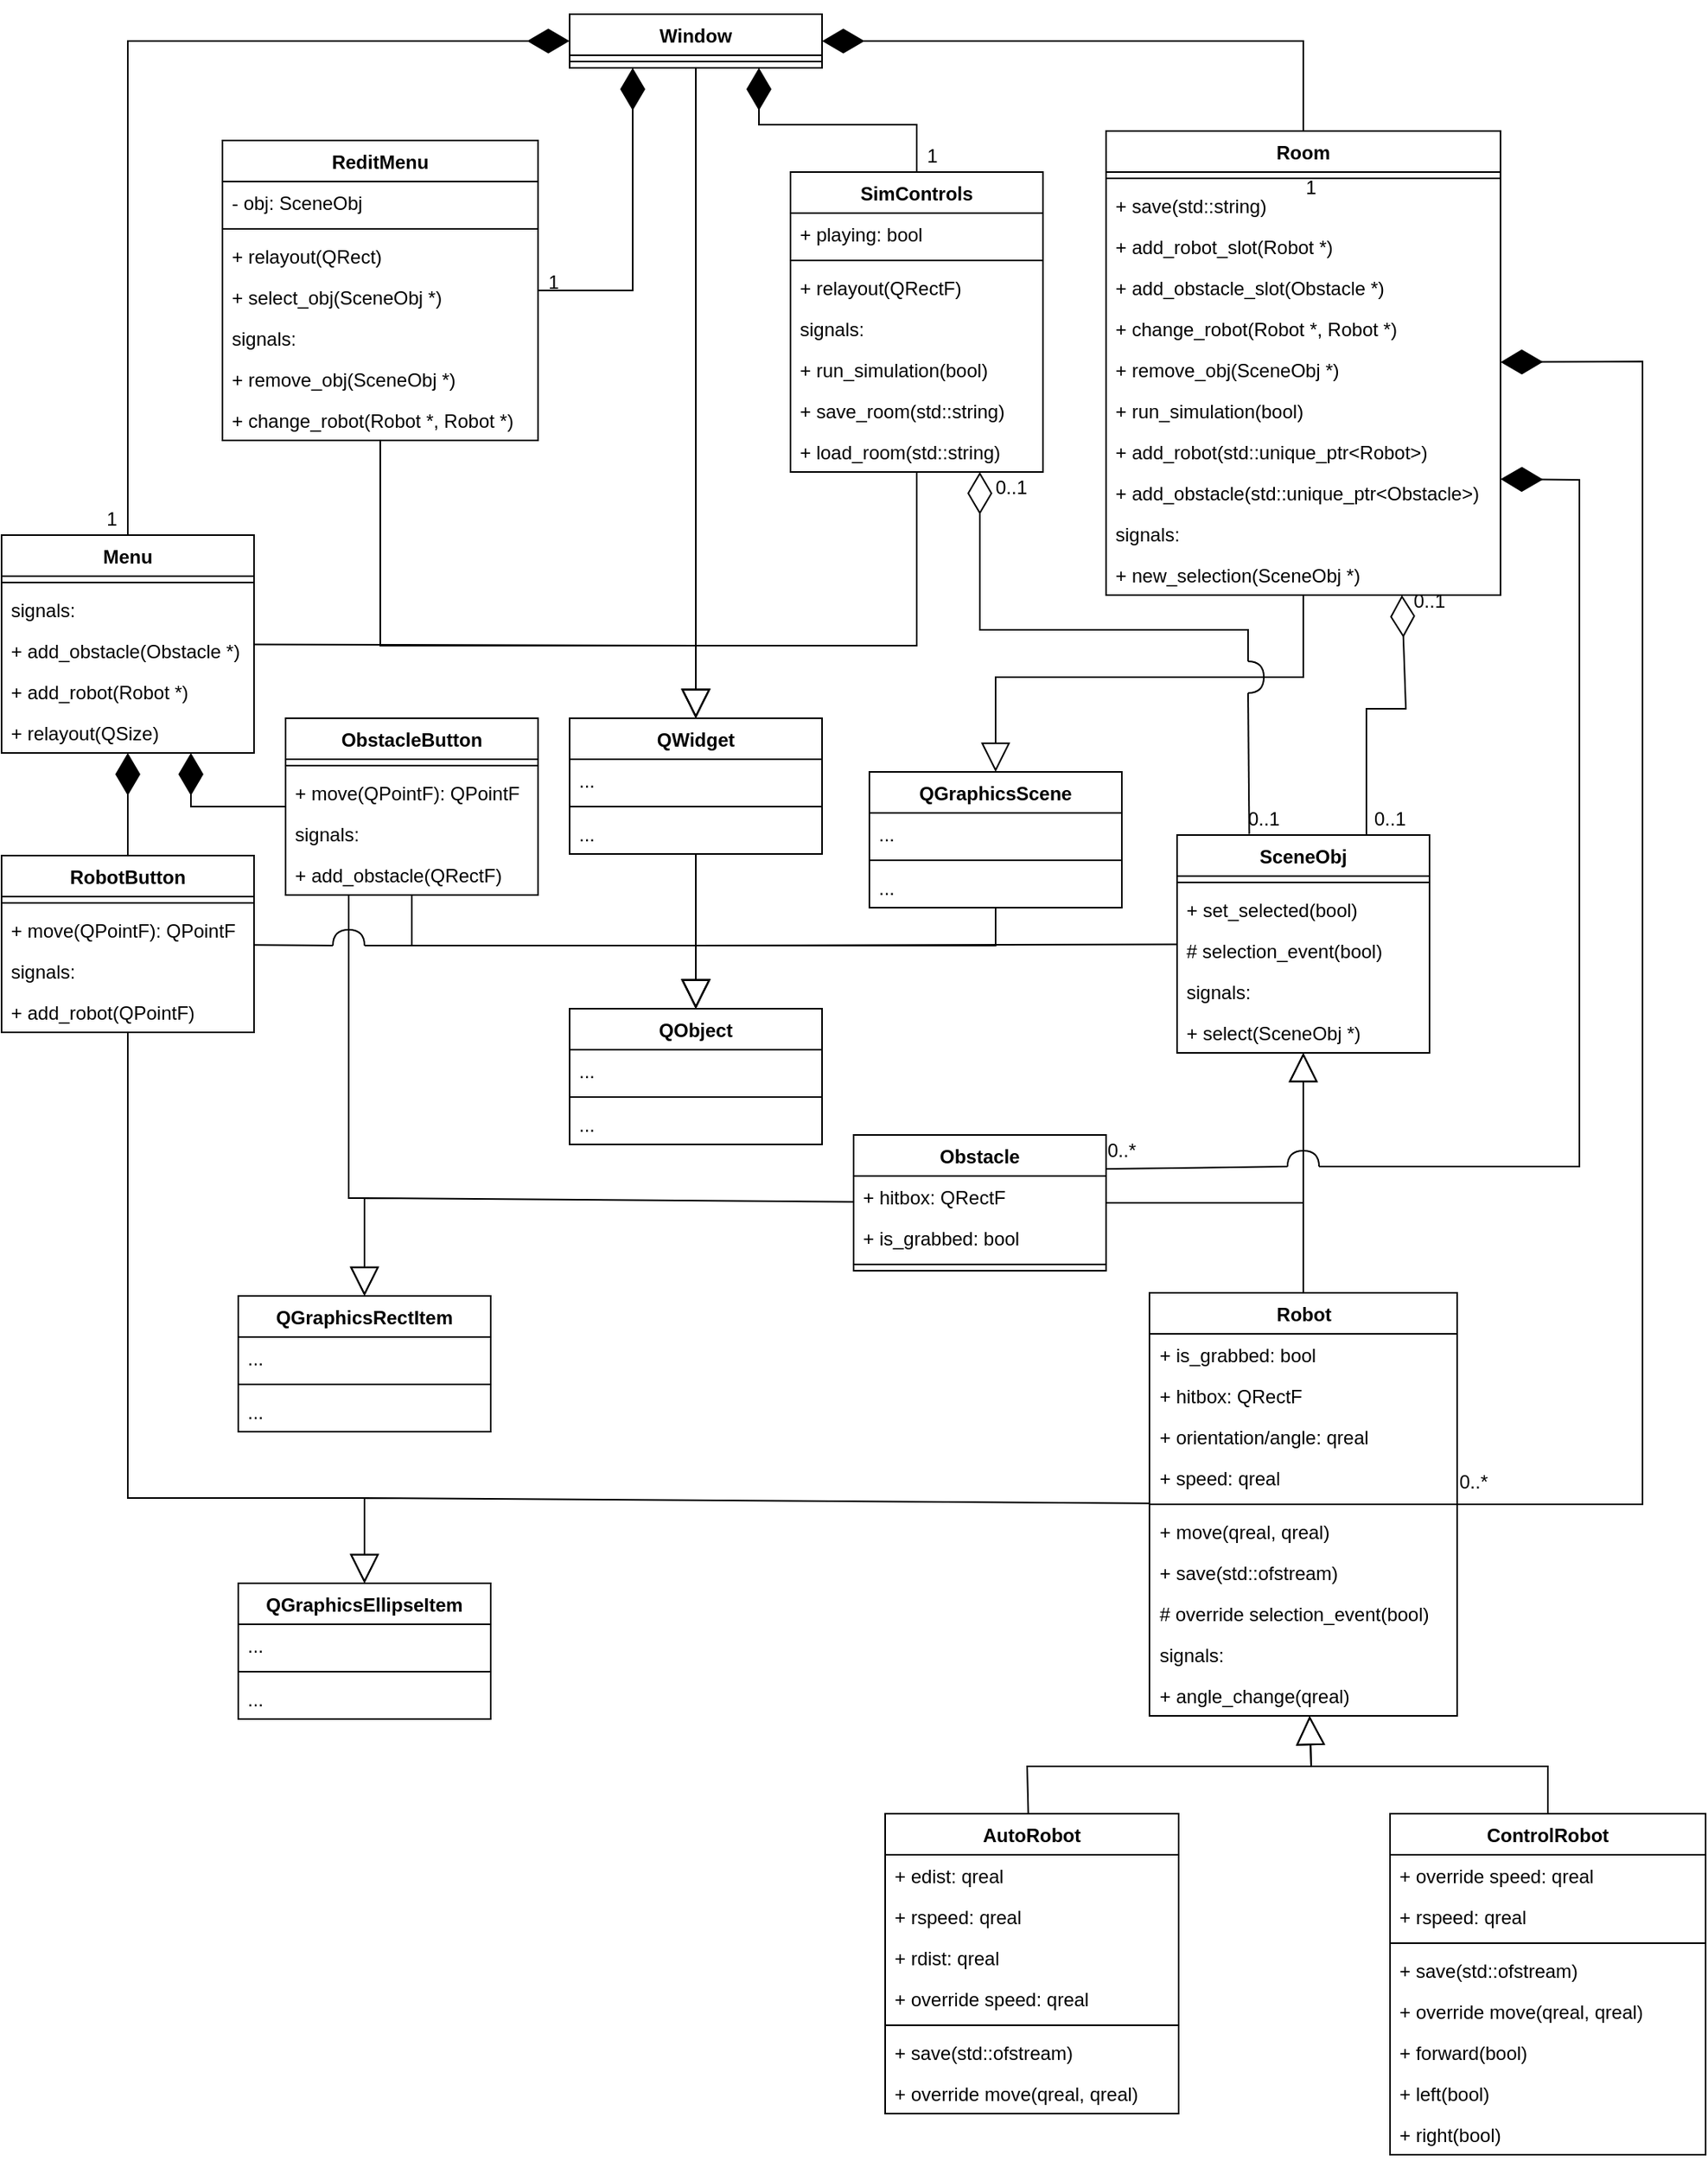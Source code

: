 <mxfile version="24.3.1" type="device">
  <diagram id="C5RBs43oDa-KdzZeNtuy" name="Page-1">
    <mxGraphModel dx="1195" dy="685" grid="1" gridSize="5" guides="1" tooltips="1" connect="1" arrows="1" fold="1" page="1" pageScale="1" pageWidth="1160" pageHeight="1440" math="0" shadow="0">
      <root>
        <mxCell id="WIyWlLk6GJQsqaUBKTNV-0" />
        <mxCell id="WIyWlLk6GJQsqaUBKTNV-1" parent="WIyWlLk6GJQsqaUBKTNV-0" />
        <mxCell id="IyY2wjSefD_Dq90mVTug-0" value="Window" style="swimlane;fontStyle=1;align=center;verticalAlign=top;childLayout=stackLayout;horizontal=1;startSize=26;horizontalStack=0;resizeParent=1;resizeParentMax=0;resizeLast=0;collapsible=1;marginBottom=0;whiteSpace=wrap;html=1;" parent="WIyWlLk6GJQsqaUBKTNV-1" vertex="1">
          <mxGeometry x="400" y="40" width="160" height="34" as="geometry" />
        </mxCell>
        <mxCell id="IyY2wjSefD_Dq90mVTug-2" value="" style="line;strokeWidth=1;fillColor=none;align=left;verticalAlign=middle;spacingTop=-1;spacingLeft=3;spacingRight=3;rotatable=0;labelPosition=right;points=[];portConstraint=eastwest;strokeColor=inherit;" parent="IyY2wjSefD_Dq90mVTug-0" vertex="1">
          <mxGeometry y="26" width="160" height="8" as="geometry" />
        </mxCell>
        <mxCell id="IyY2wjSefD_Dq90mVTug-4" value="Menu" style="swimlane;fontStyle=1;align=center;verticalAlign=top;childLayout=stackLayout;horizontal=1;startSize=26;horizontalStack=0;resizeParent=1;resizeParentMax=0;resizeLast=0;collapsible=1;marginBottom=0;whiteSpace=wrap;html=1;" parent="WIyWlLk6GJQsqaUBKTNV-1" vertex="1">
          <mxGeometry x="40" y="370" width="160" height="138" as="geometry" />
        </mxCell>
        <mxCell id="IyY2wjSefD_Dq90mVTug-6" value="" style="line;strokeWidth=1;fillColor=none;align=left;verticalAlign=middle;spacingTop=-1;spacingLeft=3;spacingRight=3;rotatable=0;labelPosition=right;points=[];portConstraint=eastwest;strokeColor=inherit;" parent="IyY2wjSefD_Dq90mVTug-4" vertex="1">
          <mxGeometry y="26" width="160" height="8" as="geometry" />
        </mxCell>
        <mxCell id="IyY2wjSefD_Dq90mVTug-43" value="signals:" style="text;strokeColor=none;fillColor=none;align=left;verticalAlign=top;spacingLeft=4;spacingRight=4;overflow=hidden;rotatable=0;points=[[0,0.5],[1,0.5]];portConstraint=eastwest;whiteSpace=wrap;html=1;" parent="IyY2wjSefD_Dq90mVTug-4" vertex="1">
          <mxGeometry y="34" width="160" height="26" as="geometry" />
        </mxCell>
        <mxCell id="IyY2wjSefD_Dq90mVTug-44" value="+ add_obstacle(Obstacle *)" style="text;strokeColor=none;fillColor=none;align=left;verticalAlign=top;spacingLeft=4;spacingRight=4;overflow=hidden;rotatable=0;points=[[0,0.5],[1,0.5]];portConstraint=eastwest;whiteSpace=wrap;html=1;" parent="IyY2wjSefD_Dq90mVTug-4" vertex="1">
          <mxGeometry y="60" width="160" height="26" as="geometry" />
        </mxCell>
        <mxCell id="IyY2wjSefD_Dq90mVTug-45" value="+ add_robot(Robot *)" style="text;strokeColor=none;fillColor=none;align=left;verticalAlign=top;spacingLeft=4;spacingRight=4;overflow=hidden;rotatable=0;points=[[0,0.5],[1,0.5]];portConstraint=eastwest;whiteSpace=wrap;html=1;" parent="IyY2wjSefD_Dq90mVTug-4" vertex="1">
          <mxGeometry y="86" width="160" height="26" as="geometry" />
        </mxCell>
        <mxCell id="IyY2wjSefD_Dq90mVTug-7" value="+ relayout(QSize)" style="text;strokeColor=none;fillColor=none;align=left;verticalAlign=top;spacingLeft=4;spacingRight=4;overflow=hidden;rotatable=0;points=[[0,0.5],[1,0.5]];portConstraint=eastwest;whiteSpace=wrap;html=1;" parent="IyY2wjSefD_Dq90mVTug-4" vertex="1">
          <mxGeometry y="112" width="160" height="26" as="geometry" />
        </mxCell>
        <mxCell id="IyY2wjSefD_Dq90mVTug-11" value="" style="endArrow=diamondThin;endFill=1;endSize=24;html=1;rounded=0;" parent="WIyWlLk6GJQsqaUBKTNV-1" source="IyY2wjSefD_Dq90mVTug-4" target="IyY2wjSefD_Dq90mVTug-0" edge="1">
          <mxGeometry width="160" relative="1" as="geometry">
            <mxPoint x="220" y="810" as="sourcePoint" />
            <mxPoint x="210" y="453" as="targetPoint" />
            <Array as="points">
              <mxPoint x="120" y="57" />
            </Array>
          </mxGeometry>
        </mxCell>
        <mxCell id="IyY2wjSefD_Dq90mVTug-12" value="&lt;div&gt;Room&lt;/div&gt;" style="swimlane;fontStyle=1;align=center;verticalAlign=top;childLayout=stackLayout;horizontal=1;startSize=26;horizontalStack=0;resizeParent=1;resizeParentMax=0;resizeLast=0;collapsible=1;marginBottom=0;whiteSpace=wrap;html=1;" parent="WIyWlLk6GJQsqaUBKTNV-1" vertex="1">
          <mxGeometry x="740" y="114" width="250" height="294" as="geometry" />
        </mxCell>
        <mxCell id="IyY2wjSefD_Dq90mVTug-14" value="" style="line;strokeWidth=1;fillColor=none;align=left;verticalAlign=middle;spacingTop=-1;spacingLeft=3;spacingRight=3;rotatable=0;labelPosition=right;points=[];portConstraint=eastwest;strokeColor=inherit;" parent="IyY2wjSefD_Dq90mVTug-12" vertex="1">
          <mxGeometry y="26" width="250" height="8" as="geometry" />
        </mxCell>
        <mxCell id="IyY2wjSefD_Dq90mVTug-108" value="+ save(std::string)" style="text;strokeColor=none;fillColor=none;align=left;verticalAlign=top;spacingLeft=4;spacingRight=4;overflow=hidden;rotatable=0;points=[[0,0.5],[1,0.5]];portConstraint=eastwest;whiteSpace=wrap;html=1;" parent="IyY2wjSefD_Dq90mVTug-12" vertex="1">
          <mxGeometry y="34" width="250" height="26" as="geometry" />
        </mxCell>
        <mxCell id="IyY2wjSefD_Dq90mVTug-107" value="+ add_robot_slot(Robot *)" style="text;strokeColor=none;fillColor=none;align=left;verticalAlign=top;spacingLeft=4;spacingRight=4;overflow=hidden;rotatable=0;points=[[0,0.5],[1,0.5]];portConstraint=eastwest;whiteSpace=wrap;html=1;" parent="IyY2wjSefD_Dq90mVTug-12" vertex="1">
          <mxGeometry y="60" width="250" height="26" as="geometry" />
        </mxCell>
        <mxCell id="IyY2wjSefD_Dq90mVTug-102" value="+ add_obstacle_slot(Obstacle *)" style="text;strokeColor=none;fillColor=none;align=left;verticalAlign=top;spacingLeft=4;spacingRight=4;overflow=hidden;rotatable=0;points=[[0,0.5],[1,0.5]];portConstraint=eastwest;whiteSpace=wrap;html=1;" parent="IyY2wjSefD_Dq90mVTug-12" vertex="1">
          <mxGeometry y="86" width="250" height="26" as="geometry" />
        </mxCell>
        <mxCell id="IyY2wjSefD_Dq90mVTug-101" value="+ change_robot(Robot *, Robot *)" style="text;strokeColor=none;fillColor=none;align=left;verticalAlign=top;spacingLeft=4;spacingRight=4;overflow=hidden;rotatable=0;points=[[0,0.5],[1,0.5]];portConstraint=eastwest;whiteSpace=wrap;html=1;" parent="IyY2wjSefD_Dq90mVTug-12" vertex="1">
          <mxGeometry y="112" width="250" height="26" as="geometry" />
        </mxCell>
        <mxCell id="IyY2wjSefD_Dq90mVTug-100" value="+ remove_obj(SceneObj *)" style="text;strokeColor=none;fillColor=none;align=left;verticalAlign=top;spacingLeft=4;spacingRight=4;overflow=hidden;rotatable=0;points=[[0,0.5],[1,0.5]];portConstraint=eastwest;whiteSpace=wrap;html=1;" parent="IyY2wjSefD_Dq90mVTug-12" vertex="1">
          <mxGeometry y="138" width="250" height="26" as="geometry" />
        </mxCell>
        <mxCell id="IyY2wjSefD_Dq90mVTug-99" value="+ run_simulation(bool)" style="text;strokeColor=none;fillColor=none;align=left;verticalAlign=top;spacingLeft=4;spacingRight=4;overflow=hidden;rotatable=0;points=[[0,0.5],[1,0.5]];portConstraint=eastwest;whiteSpace=wrap;html=1;" parent="IyY2wjSefD_Dq90mVTug-12" vertex="1">
          <mxGeometry y="164" width="250" height="26" as="geometry" />
        </mxCell>
        <mxCell id="IyY2wjSefD_Dq90mVTug-98" value="+ add_robot(std::unique_ptr&amp;lt;Robot&amp;gt;)" style="text;strokeColor=none;fillColor=none;align=left;verticalAlign=top;spacingLeft=4;spacingRight=4;overflow=hidden;rotatable=0;points=[[0,0.5],[1,0.5]];portConstraint=eastwest;whiteSpace=wrap;html=1;" parent="IyY2wjSefD_Dq90mVTug-12" vertex="1">
          <mxGeometry y="190" width="250" height="26" as="geometry" />
        </mxCell>
        <mxCell id="IyY2wjSefD_Dq90mVTug-15" value="+ add_obstacle(std::unique_ptr&amp;lt;Obstacle&amp;gt;)" style="text;strokeColor=none;fillColor=none;align=left;verticalAlign=top;spacingLeft=4;spacingRight=4;overflow=hidden;rotatable=0;points=[[0,0.5],[1,0.5]];portConstraint=eastwest;whiteSpace=wrap;html=1;" parent="IyY2wjSefD_Dq90mVTug-12" vertex="1">
          <mxGeometry y="216" width="250" height="26" as="geometry" />
        </mxCell>
        <mxCell id="44aEljJPPKCd8qoBQ4lq-5" value="signals:" style="text;strokeColor=none;fillColor=none;align=left;verticalAlign=top;spacingLeft=4;spacingRight=4;overflow=hidden;rotatable=0;points=[[0,0.5],[1,0.5]];portConstraint=eastwest;whiteSpace=wrap;html=1;" vertex="1" parent="IyY2wjSefD_Dq90mVTug-12">
          <mxGeometry y="242" width="250" height="26" as="geometry" />
        </mxCell>
        <mxCell id="44aEljJPPKCd8qoBQ4lq-6" value="+ new_selection(SceneObj *)" style="text;strokeColor=none;fillColor=none;align=left;verticalAlign=top;spacingLeft=4;spacingRight=4;overflow=hidden;rotatable=0;points=[[0,0.5],[1,0.5]];portConstraint=eastwest;whiteSpace=wrap;html=1;" vertex="1" parent="IyY2wjSefD_Dq90mVTug-12">
          <mxGeometry y="268" width="250" height="26" as="geometry" />
        </mxCell>
        <mxCell id="IyY2wjSefD_Dq90mVTug-16" value="" style="endArrow=diamondThin;endFill=1;endSize=24;html=1;rounded=0;" parent="WIyWlLk6GJQsqaUBKTNV-1" source="IyY2wjSefD_Dq90mVTug-12" target="IyY2wjSefD_Dq90mVTug-0" edge="1">
          <mxGeometry width="160" relative="1" as="geometry">
            <mxPoint x="370" y="742" as="sourcePoint" />
            <mxPoint x="530" y="742" as="targetPoint" />
            <Array as="points">
              <mxPoint x="865" y="57" />
            </Array>
          </mxGeometry>
        </mxCell>
        <mxCell id="IyY2wjSefD_Dq90mVTug-17" value="SimControls" style="swimlane;fontStyle=1;align=center;verticalAlign=top;childLayout=stackLayout;horizontal=1;startSize=26;horizontalStack=0;resizeParent=1;resizeParentMax=0;resizeLast=0;collapsible=1;marginBottom=0;whiteSpace=wrap;html=1;" parent="WIyWlLk6GJQsqaUBKTNV-1" vertex="1">
          <mxGeometry x="540" y="140" width="160" height="190" as="geometry" />
        </mxCell>
        <mxCell id="IyY2wjSefD_Dq90mVTug-79" value="+ playing: bool" style="text;strokeColor=none;fillColor=none;align=left;verticalAlign=top;spacingLeft=4;spacingRight=4;overflow=hidden;rotatable=0;points=[[0,0.5],[1,0.5]];portConstraint=eastwest;whiteSpace=wrap;html=1;" parent="IyY2wjSefD_Dq90mVTug-17" vertex="1">
          <mxGeometry y="26" width="160" height="26" as="geometry" />
        </mxCell>
        <mxCell id="IyY2wjSefD_Dq90mVTug-19" value="" style="line;strokeWidth=1;fillColor=none;align=left;verticalAlign=middle;spacingTop=-1;spacingLeft=3;spacingRight=3;rotatable=0;labelPosition=right;points=[];portConstraint=eastwest;strokeColor=inherit;" parent="IyY2wjSefD_Dq90mVTug-17" vertex="1">
          <mxGeometry y="52" width="160" height="8" as="geometry" />
        </mxCell>
        <mxCell id="IyY2wjSefD_Dq90mVTug-20" value="+ relayout(QRectF)" style="text;strokeColor=none;fillColor=none;align=left;verticalAlign=top;spacingLeft=4;spacingRight=4;overflow=hidden;rotatable=0;points=[[0,0.5],[1,0.5]];portConstraint=eastwest;whiteSpace=wrap;html=1;" parent="IyY2wjSefD_Dq90mVTug-17" vertex="1">
          <mxGeometry y="60" width="160" height="26" as="geometry" />
        </mxCell>
        <mxCell id="IyY2wjSefD_Dq90mVTug-80" value="signals:" style="text;strokeColor=none;fillColor=none;align=left;verticalAlign=top;spacingLeft=4;spacingRight=4;overflow=hidden;rotatable=0;points=[[0,0.5],[1,0.5]];portConstraint=eastwest;whiteSpace=wrap;html=1;" parent="IyY2wjSefD_Dq90mVTug-17" vertex="1">
          <mxGeometry y="86" width="160" height="26" as="geometry" />
        </mxCell>
        <mxCell id="IyY2wjSefD_Dq90mVTug-81" value="+ run_simulation(bool)" style="text;strokeColor=none;fillColor=none;align=left;verticalAlign=top;spacingLeft=4;spacingRight=4;overflow=hidden;rotatable=0;points=[[0,0.5],[1,0.5]];portConstraint=eastwest;whiteSpace=wrap;html=1;" parent="IyY2wjSefD_Dq90mVTug-17" vertex="1">
          <mxGeometry y="112" width="160" height="26" as="geometry" />
        </mxCell>
        <mxCell id="IyY2wjSefD_Dq90mVTug-82" value="+ save_room(std::string)" style="text;strokeColor=none;fillColor=none;align=left;verticalAlign=top;spacingLeft=4;spacingRight=4;overflow=hidden;rotatable=0;points=[[0,0.5],[1,0.5]];portConstraint=eastwest;whiteSpace=wrap;html=1;" parent="IyY2wjSefD_Dq90mVTug-17" vertex="1">
          <mxGeometry y="138" width="160" height="26" as="geometry" />
        </mxCell>
        <mxCell id="IyY2wjSefD_Dq90mVTug-83" value="+ load_room(std::string)" style="text;strokeColor=none;fillColor=none;align=left;verticalAlign=top;spacingLeft=4;spacingRight=4;overflow=hidden;rotatable=0;points=[[0,0.5],[1,0.5]];portConstraint=eastwest;whiteSpace=wrap;html=1;" parent="IyY2wjSefD_Dq90mVTug-17" vertex="1">
          <mxGeometry y="164" width="160" height="26" as="geometry" />
        </mxCell>
        <mxCell id="IyY2wjSefD_Dq90mVTug-21" value="" style="endArrow=diamondThin;endFill=1;endSize=24;html=1;rounded=0;entryX=0.75;entryY=1;entryDx=0;entryDy=0;" parent="WIyWlLk6GJQsqaUBKTNV-1" source="IyY2wjSefD_Dq90mVTug-17" target="IyY2wjSefD_Dq90mVTug-0" edge="1">
          <mxGeometry width="160" relative="1" as="geometry">
            <mxPoint x="370" y="742" as="sourcePoint" />
            <mxPoint x="530" y="742" as="targetPoint" />
            <Array as="points">
              <mxPoint x="620" y="110" />
              <mxPoint x="520" y="110" />
            </Array>
          </mxGeometry>
        </mxCell>
        <mxCell id="IyY2wjSefD_Dq90mVTug-22" value="ReditMenu" style="swimlane;fontStyle=1;align=center;verticalAlign=top;childLayout=stackLayout;horizontal=1;startSize=26;horizontalStack=0;resizeParent=1;resizeParentMax=0;resizeLast=0;collapsible=1;marginBottom=0;whiteSpace=wrap;html=1;" parent="WIyWlLk6GJQsqaUBKTNV-1" vertex="1">
          <mxGeometry x="180" y="120" width="200" height="190" as="geometry" />
        </mxCell>
        <mxCell id="IyY2wjSefD_Dq90mVTug-95" value="- obj: SceneObj" style="text;strokeColor=none;fillColor=none;align=left;verticalAlign=top;spacingLeft=4;spacingRight=4;overflow=hidden;rotatable=0;points=[[0,0.5],[1,0.5]];portConstraint=eastwest;whiteSpace=wrap;html=1;" parent="IyY2wjSefD_Dq90mVTug-22" vertex="1">
          <mxGeometry y="26" width="200" height="26" as="geometry" />
        </mxCell>
        <mxCell id="IyY2wjSefD_Dq90mVTug-24" value="" style="line;strokeWidth=1;fillColor=none;align=left;verticalAlign=middle;spacingTop=-1;spacingLeft=3;spacingRight=3;rotatable=0;labelPosition=right;points=[];portConstraint=eastwest;strokeColor=inherit;" parent="IyY2wjSefD_Dq90mVTug-22" vertex="1">
          <mxGeometry y="52" width="200" height="8" as="geometry" />
        </mxCell>
        <mxCell id="IyY2wjSefD_Dq90mVTug-25" value="+ relayout(QRect)" style="text;strokeColor=none;fillColor=none;align=left;verticalAlign=top;spacingLeft=4;spacingRight=4;overflow=hidden;rotatable=0;points=[[0,0.5],[1,0.5]];portConstraint=eastwest;whiteSpace=wrap;html=1;" parent="IyY2wjSefD_Dq90mVTug-22" vertex="1">
          <mxGeometry y="60" width="200" height="26" as="geometry" />
        </mxCell>
        <mxCell id="IyY2wjSefD_Dq90mVTug-88" value="+ select_obj(SceneObj *)" style="text;strokeColor=none;fillColor=none;align=left;verticalAlign=top;spacingLeft=4;spacingRight=4;overflow=hidden;rotatable=0;points=[[0,0.5],[1,0.5]];portConstraint=eastwest;whiteSpace=wrap;html=1;" parent="IyY2wjSefD_Dq90mVTug-22" vertex="1">
          <mxGeometry y="86" width="200" height="26" as="geometry" />
        </mxCell>
        <mxCell id="IyY2wjSefD_Dq90mVTug-85" value="signals:" style="text;strokeColor=none;fillColor=none;align=left;verticalAlign=top;spacingLeft=4;spacingRight=4;overflow=hidden;rotatable=0;points=[[0,0.5],[1,0.5]];portConstraint=eastwest;whiteSpace=wrap;html=1;" parent="IyY2wjSefD_Dq90mVTug-22" vertex="1">
          <mxGeometry y="112" width="200" height="26" as="geometry" />
        </mxCell>
        <mxCell id="IyY2wjSefD_Dq90mVTug-86" value="+ remove_obj(SceneObj *)" style="text;strokeColor=none;fillColor=none;align=left;verticalAlign=top;spacingLeft=4;spacingRight=4;overflow=hidden;rotatable=0;points=[[0,0.5],[1,0.5]];portConstraint=eastwest;whiteSpace=wrap;html=1;" parent="IyY2wjSefD_Dq90mVTug-22" vertex="1">
          <mxGeometry y="138" width="200" height="26" as="geometry" />
        </mxCell>
        <mxCell id="IyY2wjSefD_Dq90mVTug-87" value="&lt;div&gt;+ change_robot(Robot *, Robot *)&lt;/div&gt;" style="text;strokeColor=none;fillColor=none;align=left;verticalAlign=top;spacingLeft=4;spacingRight=4;overflow=hidden;rotatable=0;points=[[0,0.5],[1,0.5]];portConstraint=eastwest;whiteSpace=wrap;html=1;" parent="IyY2wjSefD_Dq90mVTug-22" vertex="1">
          <mxGeometry y="164" width="200" height="26" as="geometry" />
        </mxCell>
        <mxCell id="IyY2wjSefD_Dq90mVTug-28" value="RobotButton" style="swimlane;fontStyle=1;align=center;verticalAlign=top;childLayout=stackLayout;horizontal=1;startSize=26;horizontalStack=0;resizeParent=1;resizeParentMax=0;resizeLast=0;collapsible=1;marginBottom=0;whiteSpace=wrap;html=1;" parent="WIyWlLk6GJQsqaUBKTNV-1" vertex="1">
          <mxGeometry x="40" y="573" width="160" height="112" as="geometry" />
        </mxCell>
        <mxCell id="IyY2wjSefD_Dq90mVTug-30" value="" style="line;strokeWidth=1;fillColor=none;align=left;verticalAlign=middle;spacingTop=-1;spacingLeft=3;spacingRight=3;rotatable=0;labelPosition=right;points=[];portConstraint=eastwest;strokeColor=inherit;" parent="IyY2wjSefD_Dq90mVTug-28" vertex="1">
          <mxGeometry y="26" width="160" height="8" as="geometry" />
        </mxCell>
        <mxCell id="IyY2wjSefD_Dq90mVTug-31" value="+ move(QPointF): QPointF" style="text;strokeColor=none;fillColor=none;align=left;verticalAlign=top;spacingLeft=4;spacingRight=4;overflow=hidden;rotatable=0;points=[[0,0.5],[1,0.5]];portConstraint=eastwest;whiteSpace=wrap;html=1;" parent="IyY2wjSefD_Dq90mVTug-28" vertex="1">
          <mxGeometry y="34" width="160" height="26" as="geometry" />
        </mxCell>
        <mxCell id="IyY2wjSefD_Dq90mVTug-46" value="signals:" style="text;strokeColor=none;fillColor=none;align=left;verticalAlign=top;spacingLeft=4;spacingRight=4;overflow=hidden;rotatable=0;points=[[0,0.5],[1,0.5]];portConstraint=eastwest;whiteSpace=wrap;html=1;" parent="IyY2wjSefD_Dq90mVTug-28" vertex="1">
          <mxGeometry y="60" width="160" height="26" as="geometry" />
        </mxCell>
        <mxCell id="IyY2wjSefD_Dq90mVTug-47" value="+ add_robot(QPointF)" style="text;strokeColor=none;fillColor=none;align=left;verticalAlign=top;spacingLeft=4;spacingRight=4;overflow=hidden;rotatable=0;points=[[0,0.5],[1,0.5]];portConstraint=eastwest;whiteSpace=wrap;html=1;" parent="IyY2wjSefD_Dq90mVTug-28" vertex="1">
          <mxGeometry y="86" width="160" height="26" as="geometry" />
        </mxCell>
        <mxCell id="IyY2wjSefD_Dq90mVTug-32" value="" style="endArrow=diamondThin;endFill=1;endSize=24;html=1;rounded=0;" parent="WIyWlLk6GJQsqaUBKTNV-1" source="IyY2wjSefD_Dq90mVTug-28" target="IyY2wjSefD_Dq90mVTug-4" edge="1">
          <mxGeometry width="160" relative="1" as="geometry">
            <mxPoint x="150" y="890" as="sourcePoint" />
            <mxPoint x="310" y="890" as="targetPoint" />
          </mxGeometry>
        </mxCell>
        <mxCell id="IyY2wjSefD_Dq90mVTug-33" value="ObstacleButton" style="swimlane;fontStyle=1;align=center;verticalAlign=top;childLayout=stackLayout;horizontal=1;startSize=26;horizontalStack=0;resizeParent=1;resizeParentMax=0;resizeLast=0;collapsible=1;marginBottom=0;whiteSpace=wrap;html=1;" parent="WIyWlLk6GJQsqaUBKTNV-1" vertex="1">
          <mxGeometry x="220" y="486" width="160" height="112" as="geometry" />
        </mxCell>
        <mxCell id="IyY2wjSefD_Dq90mVTug-35" value="" style="line;strokeWidth=1;fillColor=none;align=left;verticalAlign=middle;spacingTop=-1;spacingLeft=3;spacingRight=3;rotatable=0;labelPosition=right;points=[];portConstraint=eastwest;strokeColor=inherit;" parent="IyY2wjSefD_Dq90mVTug-33" vertex="1">
          <mxGeometry y="26" width="160" height="8" as="geometry" />
        </mxCell>
        <mxCell id="IyY2wjSefD_Dq90mVTug-36" value="+ move(QPointF): QPointF" style="text;strokeColor=none;fillColor=none;align=left;verticalAlign=top;spacingLeft=4;spacingRight=4;overflow=hidden;rotatable=0;points=[[0,0.5],[1,0.5]];portConstraint=eastwest;whiteSpace=wrap;html=1;" parent="IyY2wjSefD_Dq90mVTug-33" vertex="1">
          <mxGeometry y="34" width="160" height="26" as="geometry" />
        </mxCell>
        <mxCell id="IyY2wjSefD_Dq90mVTug-40" value="signals:" style="text;strokeColor=none;fillColor=none;align=left;verticalAlign=top;spacingLeft=4;spacingRight=4;overflow=hidden;rotatable=0;points=[[0,0.5],[1,0.5]];portConstraint=eastwest;whiteSpace=wrap;html=1;" parent="IyY2wjSefD_Dq90mVTug-33" vertex="1">
          <mxGeometry y="60" width="160" height="26" as="geometry" />
        </mxCell>
        <mxCell id="IyY2wjSefD_Dq90mVTug-42" value="+ add_obstacle(QRectF)" style="text;strokeColor=none;fillColor=none;align=left;verticalAlign=top;spacingLeft=4;spacingRight=4;overflow=hidden;rotatable=0;points=[[0,0.5],[1,0.5]];portConstraint=eastwest;whiteSpace=wrap;html=1;" parent="IyY2wjSefD_Dq90mVTug-33" vertex="1">
          <mxGeometry y="86" width="160" height="26" as="geometry" />
        </mxCell>
        <mxCell id="IyY2wjSefD_Dq90mVTug-38" value="" style="endArrow=diamondThin;endFill=1;endSize=24;html=1;rounded=0;entryX=0.75;entryY=1;entryDx=0;entryDy=0;" parent="WIyWlLk6GJQsqaUBKTNV-1" source="IyY2wjSefD_Dq90mVTug-33" target="IyY2wjSefD_Dq90mVTug-4" edge="1">
          <mxGeometry width="160" relative="1" as="geometry">
            <mxPoint x="150" y="890" as="sourcePoint" />
            <mxPoint x="160" y="530" as="targetPoint" />
            <Array as="points">
              <mxPoint x="160" y="542" />
            </Array>
          </mxGeometry>
        </mxCell>
        <mxCell id="IyY2wjSefD_Dq90mVTug-39" value="" style="endArrow=diamondThin;endFill=1;endSize=24;html=1;rounded=0;entryX=0.25;entryY=1;entryDx=0;entryDy=0;" parent="WIyWlLk6GJQsqaUBKTNV-1" source="IyY2wjSefD_Dq90mVTug-22" target="IyY2wjSefD_Dq90mVTug-0" edge="1">
          <mxGeometry width="160" relative="1" as="geometry">
            <mxPoint x="370" y="742" as="sourcePoint" />
            <mxPoint x="530" y="742" as="targetPoint" />
            <Array as="points">
              <mxPoint x="440" y="215" />
            </Array>
          </mxGeometry>
        </mxCell>
        <mxCell id="IyY2wjSefD_Dq90mVTug-48" value="QWidget" style="swimlane;fontStyle=1;align=center;verticalAlign=top;childLayout=stackLayout;horizontal=1;startSize=26;horizontalStack=0;resizeParent=1;resizeParentMax=0;resizeLast=0;collapsible=1;marginBottom=0;whiteSpace=wrap;html=1;" parent="WIyWlLk6GJQsqaUBKTNV-1" vertex="1">
          <mxGeometry x="400" y="486" width="160" height="86" as="geometry" />
        </mxCell>
        <mxCell id="IyY2wjSefD_Dq90mVTug-70" value="..." style="text;strokeColor=none;fillColor=none;align=left;verticalAlign=top;spacingLeft=4;spacingRight=4;overflow=hidden;rotatable=0;points=[[0,0.5],[1,0.5]];portConstraint=eastwest;whiteSpace=wrap;html=1;" parent="IyY2wjSefD_Dq90mVTug-48" vertex="1">
          <mxGeometry y="26" width="160" height="26" as="geometry" />
        </mxCell>
        <mxCell id="IyY2wjSefD_Dq90mVTug-50" value="" style="line;strokeWidth=1;fillColor=none;align=left;verticalAlign=middle;spacingTop=-1;spacingLeft=3;spacingRight=3;rotatable=0;labelPosition=right;points=[];portConstraint=eastwest;strokeColor=inherit;" parent="IyY2wjSefD_Dq90mVTug-48" vertex="1">
          <mxGeometry y="52" width="160" height="8" as="geometry" />
        </mxCell>
        <mxCell id="IyY2wjSefD_Dq90mVTug-71" value="..." style="text;strokeColor=none;fillColor=none;align=left;verticalAlign=top;spacingLeft=4;spacingRight=4;overflow=hidden;rotatable=0;points=[[0,0.5],[1,0.5]];portConstraint=eastwest;whiteSpace=wrap;html=1;" parent="IyY2wjSefD_Dq90mVTug-48" vertex="1">
          <mxGeometry y="60" width="160" height="26" as="geometry" />
        </mxCell>
        <mxCell id="IyY2wjSefD_Dq90mVTug-53" value="" style="endArrow=block;endSize=16;endFill=0;html=1;rounded=0;" parent="WIyWlLk6GJQsqaUBKTNV-1" source="IyY2wjSefD_Dq90mVTug-4" target="IyY2wjSefD_Dq90mVTug-48" edge="1">
          <mxGeometry x="0.004" width="160" relative="1" as="geometry">
            <mxPoint x="394" y="442" as="sourcePoint" />
            <mxPoint x="394" y="314" as="targetPoint" />
            <Array as="points">
              <mxPoint x="480" y="440" />
            </Array>
            <mxPoint as="offset" />
          </mxGeometry>
        </mxCell>
        <mxCell id="IyY2wjSefD_Dq90mVTug-54" value="&lt;div&gt;QObject&lt;/div&gt;" style="swimlane;fontStyle=1;align=center;verticalAlign=top;childLayout=stackLayout;horizontal=1;startSize=26;horizontalStack=0;resizeParent=1;resizeParentMax=0;resizeLast=0;collapsible=1;marginBottom=0;whiteSpace=wrap;html=1;" parent="WIyWlLk6GJQsqaUBKTNV-1" vertex="1">
          <mxGeometry x="400" y="670" width="160" height="86" as="geometry" />
        </mxCell>
        <mxCell id="IyY2wjSefD_Dq90mVTug-72" value="..." style="text;strokeColor=none;fillColor=none;align=left;verticalAlign=top;spacingLeft=4;spacingRight=4;overflow=hidden;rotatable=0;points=[[0,0.5],[1,0.5]];portConstraint=eastwest;whiteSpace=wrap;html=1;" parent="IyY2wjSefD_Dq90mVTug-54" vertex="1">
          <mxGeometry y="26" width="160" height="26" as="geometry" />
        </mxCell>
        <mxCell id="IyY2wjSefD_Dq90mVTug-56" value="" style="line;strokeWidth=1;fillColor=none;align=left;verticalAlign=middle;spacingTop=-1;spacingLeft=3;spacingRight=3;rotatable=0;labelPosition=right;points=[];portConstraint=eastwest;strokeColor=inherit;" parent="IyY2wjSefD_Dq90mVTug-54" vertex="1">
          <mxGeometry y="52" width="160" height="8" as="geometry" />
        </mxCell>
        <mxCell id="IyY2wjSefD_Dq90mVTug-73" value="..." style="text;strokeColor=none;fillColor=none;align=left;verticalAlign=top;spacingLeft=4;spacingRight=4;overflow=hidden;rotatable=0;points=[[0,0.5],[1,0.5]];portConstraint=eastwest;whiteSpace=wrap;html=1;" parent="IyY2wjSefD_Dq90mVTug-54" vertex="1">
          <mxGeometry y="60" width="160" height="26" as="geometry" />
        </mxCell>
        <mxCell id="IyY2wjSefD_Dq90mVTug-58" value="" style="endArrow=block;endSize=16;endFill=0;html=1;rounded=0;" parent="WIyWlLk6GJQsqaUBKTNV-1" source="IyY2wjSefD_Dq90mVTug-48" target="IyY2wjSefD_Dq90mVTug-54" edge="1">
          <mxGeometry x="0.006" width="160" relative="1" as="geometry">
            <mxPoint x="250" y="720" as="sourcePoint" />
            <mxPoint x="410" y="720" as="targetPoint" />
            <mxPoint as="offset" />
          </mxGeometry>
        </mxCell>
        <mxCell id="IyY2wjSefD_Dq90mVTug-60" value="" style="endArrow=block;endSize=16;endFill=0;html=1;rounded=0;" parent="WIyWlLk6GJQsqaUBKTNV-1" source="IyY2wjSefD_Dq90mVTug-33" target="IyY2wjSefD_Dq90mVTug-54" edge="1">
          <mxGeometry width="160" relative="1" as="geometry">
            <mxPoint x="150" y="792" as="sourcePoint" />
            <mxPoint x="322" y="870" as="targetPoint" />
            <Array as="points">
              <mxPoint x="300" y="630" />
              <mxPoint x="480" y="630" />
            </Array>
          </mxGeometry>
        </mxCell>
        <mxCell id="IyY2wjSefD_Dq90mVTug-61" value="QGraphicsEllipseItem" style="swimlane;fontStyle=1;align=center;verticalAlign=top;childLayout=stackLayout;horizontal=1;startSize=26;horizontalStack=0;resizeParent=1;resizeParentMax=0;resizeLast=0;collapsible=1;marginBottom=0;whiteSpace=wrap;html=1;" parent="WIyWlLk6GJQsqaUBKTNV-1" vertex="1">
          <mxGeometry x="190" y="1034" width="160" height="86" as="geometry" />
        </mxCell>
        <mxCell id="IyY2wjSefD_Dq90mVTug-74" value="..." style="text;strokeColor=none;fillColor=none;align=left;verticalAlign=top;spacingLeft=4;spacingRight=4;overflow=hidden;rotatable=0;points=[[0,0.5],[1,0.5]];portConstraint=eastwest;whiteSpace=wrap;html=1;" parent="IyY2wjSefD_Dq90mVTug-61" vertex="1">
          <mxGeometry y="26" width="160" height="26" as="geometry" />
        </mxCell>
        <mxCell id="IyY2wjSefD_Dq90mVTug-63" value="" style="line;strokeWidth=1;fillColor=none;align=left;verticalAlign=middle;spacingTop=-1;spacingLeft=3;spacingRight=3;rotatable=0;labelPosition=right;points=[];portConstraint=eastwest;strokeColor=inherit;" parent="IyY2wjSefD_Dq90mVTug-61" vertex="1">
          <mxGeometry y="52" width="160" height="8" as="geometry" />
        </mxCell>
        <mxCell id="IyY2wjSefD_Dq90mVTug-75" value="..." style="text;strokeColor=none;fillColor=none;align=left;verticalAlign=top;spacingLeft=4;spacingRight=4;overflow=hidden;rotatable=0;points=[[0,0.5],[1,0.5]];portConstraint=eastwest;whiteSpace=wrap;html=1;" parent="IyY2wjSefD_Dq90mVTug-61" vertex="1">
          <mxGeometry y="60" width="160" height="26" as="geometry" />
        </mxCell>
        <mxCell id="IyY2wjSefD_Dq90mVTug-65" value="" style="endArrow=block;endSize=16;endFill=0;html=1;rounded=0;" parent="WIyWlLk6GJQsqaUBKTNV-1" source="IyY2wjSefD_Dq90mVTug-28" target="IyY2wjSefD_Dq90mVTug-61" edge="1">
          <mxGeometry width="160" relative="1" as="geometry">
            <mxPoint x="150" y="792" as="sourcePoint" />
            <mxPoint x="322" y="870" as="targetPoint" />
            <Array as="points">
              <mxPoint x="120" y="980" />
              <mxPoint x="270" y="980" />
            </Array>
          </mxGeometry>
        </mxCell>
        <mxCell id="IyY2wjSefD_Dq90mVTug-66" value="QGraphicsRectItem" style="swimlane;fontStyle=1;align=center;verticalAlign=top;childLayout=stackLayout;horizontal=1;startSize=26;horizontalStack=0;resizeParent=1;resizeParentMax=0;resizeLast=0;collapsible=1;marginBottom=0;whiteSpace=wrap;html=1;" parent="WIyWlLk6GJQsqaUBKTNV-1" vertex="1">
          <mxGeometry x="190" y="852" width="160" height="86" as="geometry" />
        </mxCell>
        <mxCell id="IyY2wjSefD_Dq90mVTug-77" value="..." style="text;strokeColor=none;fillColor=none;align=left;verticalAlign=top;spacingLeft=4;spacingRight=4;overflow=hidden;rotatable=0;points=[[0,0.5],[1,0.5]];portConstraint=eastwest;whiteSpace=wrap;html=1;" parent="IyY2wjSefD_Dq90mVTug-66" vertex="1">
          <mxGeometry y="26" width="160" height="26" as="geometry" />
        </mxCell>
        <mxCell id="IyY2wjSefD_Dq90mVTug-68" value="" style="line;strokeWidth=1;fillColor=none;align=left;verticalAlign=middle;spacingTop=-1;spacingLeft=3;spacingRight=3;rotatable=0;labelPosition=right;points=[];portConstraint=eastwest;strokeColor=inherit;" parent="IyY2wjSefD_Dq90mVTug-66" vertex="1">
          <mxGeometry y="52" width="160" height="8" as="geometry" />
        </mxCell>
        <mxCell id="IyY2wjSefD_Dq90mVTug-76" value="..." style="text;strokeColor=none;fillColor=none;align=left;verticalAlign=top;spacingLeft=4;spacingRight=4;overflow=hidden;rotatable=0;points=[[0,0.5],[1,0.5]];portConstraint=eastwest;whiteSpace=wrap;html=1;" parent="IyY2wjSefD_Dq90mVTug-66" vertex="1">
          <mxGeometry y="60" width="160" height="26" as="geometry" />
        </mxCell>
        <mxCell id="IyY2wjSefD_Dq90mVTug-78" value="" style="endArrow=block;endSize=16;endFill=0;html=1;rounded=0;exitX=0.25;exitY=1;exitDx=0;exitDy=0;" parent="WIyWlLk6GJQsqaUBKTNV-1" source="IyY2wjSefD_Dq90mVTug-33" target="IyY2wjSefD_Dq90mVTug-66" edge="1">
          <mxGeometry width="160" relative="1" as="geometry">
            <mxPoint x="92" y="812" as="sourcePoint" />
            <mxPoint x="-72.85" y="1050" as="targetPoint" />
            <Array as="points">
              <mxPoint x="260" y="790" />
              <mxPoint x="270" y="790" />
            </Array>
          </mxGeometry>
        </mxCell>
        <mxCell id="IyY2wjSefD_Dq90mVTug-84" value="" style="endArrow=block;endSize=16;endFill=0;html=1;rounded=0;" parent="WIyWlLk6GJQsqaUBKTNV-1" source="IyY2wjSefD_Dq90mVTug-22" target="IyY2wjSefD_Dq90mVTug-48" edge="1">
          <mxGeometry x="0.004" width="160" relative="1" as="geometry">
            <mxPoint x="460" y="396" as="sourcePoint" />
            <mxPoint x="371" y="730" as="targetPoint" />
            <Array as="points">
              <mxPoint x="280" y="440" />
              <mxPoint x="480" y="440" />
            </Array>
            <mxPoint as="offset" />
          </mxGeometry>
        </mxCell>
        <mxCell id="IyY2wjSefD_Dq90mVTug-89" value="QGraphicsScene" style="swimlane;fontStyle=1;align=center;verticalAlign=top;childLayout=stackLayout;horizontal=1;startSize=26;horizontalStack=0;resizeParent=1;resizeParentMax=0;resizeLast=0;collapsible=1;marginBottom=0;whiteSpace=wrap;html=1;" parent="WIyWlLk6GJQsqaUBKTNV-1" vertex="1">
          <mxGeometry x="590" y="520" width="160" height="86" as="geometry" />
        </mxCell>
        <mxCell id="IyY2wjSefD_Dq90mVTug-90" value="..." style="text;strokeColor=none;fillColor=none;align=left;verticalAlign=top;spacingLeft=4;spacingRight=4;overflow=hidden;rotatable=0;points=[[0,0.5],[1,0.5]];portConstraint=eastwest;whiteSpace=wrap;html=1;" parent="IyY2wjSefD_Dq90mVTug-89" vertex="1">
          <mxGeometry y="26" width="160" height="26" as="geometry" />
        </mxCell>
        <mxCell id="IyY2wjSefD_Dq90mVTug-91" value="" style="line;strokeWidth=1;fillColor=none;align=left;verticalAlign=middle;spacingTop=-1;spacingLeft=3;spacingRight=3;rotatable=0;labelPosition=right;points=[];portConstraint=eastwest;strokeColor=inherit;" parent="IyY2wjSefD_Dq90mVTug-89" vertex="1">
          <mxGeometry y="52" width="160" height="8" as="geometry" />
        </mxCell>
        <mxCell id="IyY2wjSefD_Dq90mVTug-92" value="..." style="text;strokeColor=none;fillColor=none;align=left;verticalAlign=top;spacingLeft=4;spacingRight=4;overflow=hidden;rotatable=0;points=[[0,0.5],[1,0.5]];portConstraint=eastwest;whiteSpace=wrap;html=1;" parent="IyY2wjSefD_Dq90mVTug-89" vertex="1">
          <mxGeometry y="60" width="160" height="26" as="geometry" />
        </mxCell>
        <mxCell id="IyY2wjSefD_Dq90mVTug-93" value="" style="endArrow=block;endSize=16;endFill=0;html=1;rounded=0;" parent="WIyWlLk6GJQsqaUBKTNV-1" source="IyY2wjSefD_Dq90mVTug-89" target="IyY2wjSefD_Dq90mVTug-54" edge="1">
          <mxGeometry x="0.006" width="160" relative="1" as="geometry">
            <mxPoint x="360" y="816" as="sourcePoint" />
            <mxPoint x="360" y="870" as="targetPoint" />
            <Array as="points">
              <mxPoint x="670" y="630" />
              <mxPoint x="480" y="630" />
            </Array>
            <mxPoint as="offset" />
          </mxGeometry>
        </mxCell>
        <mxCell id="IyY2wjSefD_Dq90mVTug-113" value="SceneObj" style="swimlane;fontStyle=1;align=center;verticalAlign=top;childLayout=stackLayout;horizontal=1;startSize=26;horizontalStack=0;resizeParent=1;resizeParentMax=0;resizeLast=0;collapsible=1;marginBottom=0;whiteSpace=wrap;html=1;" parent="WIyWlLk6GJQsqaUBKTNV-1" vertex="1">
          <mxGeometry x="785" y="560" width="160" height="138" as="geometry" />
        </mxCell>
        <mxCell id="IyY2wjSefD_Dq90mVTug-115" value="" style="line;strokeWidth=1;fillColor=none;align=left;verticalAlign=middle;spacingTop=-1;spacingLeft=3;spacingRight=3;rotatable=0;labelPosition=right;points=[];portConstraint=eastwest;strokeColor=inherit;" parent="IyY2wjSefD_Dq90mVTug-113" vertex="1">
          <mxGeometry y="26" width="160" height="8" as="geometry" />
        </mxCell>
        <mxCell id="IyY2wjSefD_Dq90mVTug-116" value="+ set_selected(bool)" style="text;strokeColor=none;fillColor=none;align=left;verticalAlign=top;spacingLeft=4;spacingRight=4;overflow=hidden;rotatable=0;points=[[0,0.5],[1,0.5]];portConstraint=eastwest;whiteSpace=wrap;html=1;" parent="IyY2wjSefD_Dq90mVTug-113" vertex="1">
          <mxGeometry y="34" width="160" height="26" as="geometry" />
        </mxCell>
        <mxCell id="IyY2wjSefD_Dq90mVTug-135" value="# selection_event(bool)" style="text;strokeColor=none;fillColor=none;align=left;verticalAlign=top;spacingLeft=4;spacingRight=4;overflow=hidden;rotatable=0;points=[[0,0.5],[1,0.5]];portConstraint=eastwest;whiteSpace=wrap;html=1;" parent="IyY2wjSefD_Dq90mVTug-113" vertex="1">
          <mxGeometry y="60" width="160" height="26" as="geometry" />
        </mxCell>
        <mxCell id="IyY2wjSefD_Dq90mVTug-128" value="signals:" style="text;strokeColor=none;fillColor=none;align=left;verticalAlign=top;spacingLeft=4;spacingRight=4;overflow=hidden;rotatable=0;points=[[0,0.5],[1,0.5]];portConstraint=eastwest;whiteSpace=wrap;html=1;" parent="IyY2wjSefD_Dq90mVTug-113" vertex="1">
          <mxGeometry y="86" width="160" height="26" as="geometry" />
        </mxCell>
        <mxCell id="IyY2wjSefD_Dq90mVTug-129" value="+ select(SceneObj *)" style="text;strokeColor=none;fillColor=none;align=left;verticalAlign=top;spacingLeft=4;spacingRight=4;overflow=hidden;rotatable=0;points=[[0,0.5],[1,0.5]];portConstraint=eastwest;whiteSpace=wrap;html=1;" parent="IyY2wjSefD_Dq90mVTug-113" vertex="1">
          <mxGeometry y="112" width="160" height="26" as="geometry" />
        </mxCell>
        <mxCell id="IyY2wjSefD_Dq90mVTug-117" value="" style="endArrow=diamondThin;endFill=0;endSize=24;html=1;rounded=0;exitX=0.75;exitY=0;exitDx=0;exitDy=0;entryX=0.75;entryY=1;entryDx=0;entryDy=0;" parent="WIyWlLk6GJQsqaUBKTNV-1" source="IyY2wjSefD_Dq90mVTug-113" target="IyY2wjSefD_Dq90mVTug-12" edge="1">
          <mxGeometry width="160" relative="1" as="geometry">
            <mxPoint x="160" y="750" as="sourcePoint" />
            <mxPoint x="790" y="770" as="targetPoint" />
            <Array as="points">
              <mxPoint x="905" y="480" />
              <mxPoint x="930" y="480" />
            </Array>
          </mxGeometry>
        </mxCell>
        <mxCell id="IyY2wjSefD_Dq90mVTug-118" value="&lt;div&gt;Robot&lt;/div&gt;" style="swimlane;fontStyle=1;align=center;verticalAlign=top;childLayout=stackLayout;horizontal=1;startSize=26;horizontalStack=0;resizeParent=1;resizeParentMax=0;resizeLast=0;collapsible=1;marginBottom=0;whiteSpace=wrap;html=1;" parent="WIyWlLk6GJQsqaUBKTNV-1" vertex="1">
          <mxGeometry x="767.5" y="850" width="195" height="268" as="geometry" />
        </mxCell>
        <mxCell id="IyY2wjSefD_Dq90mVTug-119" value="+ is_grabbed: bool" style="text;strokeColor=none;fillColor=none;align=left;verticalAlign=top;spacingLeft=4;spacingRight=4;overflow=hidden;rotatable=0;points=[[0,0.5],[1,0.5]];portConstraint=eastwest;whiteSpace=wrap;html=1;" parent="IyY2wjSefD_Dq90mVTug-118" vertex="1">
          <mxGeometry y="26" width="195" height="26" as="geometry" />
        </mxCell>
        <mxCell id="IyY2wjSefD_Dq90mVTug-137" value="+ hitbox: QRectF" style="text;strokeColor=none;fillColor=none;align=left;verticalAlign=top;spacingLeft=4;spacingRight=4;overflow=hidden;rotatable=0;points=[[0,0.5],[1,0.5]];portConstraint=eastwest;whiteSpace=wrap;html=1;" parent="IyY2wjSefD_Dq90mVTug-118" vertex="1">
          <mxGeometry y="52" width="195" height="26" as="geometry" />
        </mxCell>
        <mxCell id="IyY2wjSefD_Dq90mVTug-138" value="+ orientation/angle: qreal" style="text;strokeColor=none;fillColor=none;align=left;verticalAlign=top;spacingLeft=4;spacingRight=4;overflow=hidden;rotatable=0;points=[[0,0.5],[1,0.5]];portConstraint=eastwest;whiteSpace=wrap;html=1;" parent="IyY2wjSefD_Dq90mVTug-118" vertex="1">
          <mxGeometry y="78" width="195" height="26" as="geometry" />
        </mxCell>
        <mxCell id="IyY2wjSefD_Dq90mVTug-139" value="+ speed: qreal" style="text;strokeColor=none;fillColor=none;align=left;verticalAlign=top;spacingLeft=4;spacingRight=4;overflow=hidden;rotatable=0;points=[[0,0.5],[1,0.5]];portConstraint=eastwest;whiteSpace=wrap;html=1;" parent="IyY2wjSefD_Dq90mVTug-118" vertex="1">
          <mxGeometry y="104" width="195" height="26" as="geometry" />
        </mxCell>
        <mxCell id="IyY2wjSefD_Dq90mVTug-120" value="" style="line;strokeWidth=1;fillColor=none;align=left;verticalAlign=middle;spacingTop=-1;spacingLeft=3;spacingRight=3;rotatable=0;labelPosition=right;points=[];portConstraint=eastwest;strokeColor=inherit;" parent="IyY2wjSefD_Dq90mVTug-118" vertex="1">
          <mxGeometry y="130" width="195" height="8" as="geometry" />
        </mxCell>
        <mxCell id="IyY2wjSefD_Dq90mVTug-121" value="+ move(qreal, qreal)" style="text;strokeColor=none;fillColor=none;align=left;verticalAlign=top;spacingLeft=4;spacingRight=4;overflow=hidden;rotatable=0;points=[[0,0.5],[1,0.5]];portConstraint=eastwest;whiteSpace=wrap;html=1;" parent="IyY2wjSefD_Dq90mVTug-118" vertex="1">
          <mxGeometry y="138" width="195" height="26" as="geometry" />
        </mxCell>
        <mxCell id="IyY2wjSefD_Dq90mVTug-140" value="+ save(std::ofstream)" style="text;strokeColor=none;fillColor=none;align=left;verticalAlign=top;spacingLeft=4;spacingRight=4;overflow=hidden;rotatable=0;points=[[0,0.5],[1,0.5]];portConstraint=eastwest;whiteSpace=wrap;html=1;" parent="IyY2wjSefD_Dq90mVTug-118" vertex="1">
          <mxGeometry y="164" width="195" height="26" as="geometry" />
        </mxCell>
        <mxCell id="IyY2wjSefD_Dq90mVTug-183" value="# override selection_event(bool)" style="text;strokeColor=none;fillColor=none;align=left;verticalAlign=top;spacingLeft=4;spacingRight=4;overflow=hidden;rotatable=0;points=[[0,0.5],[1,0.5]];portConstraint=eastwest;whiteSpace=wrap;html=1;" parent="IyY2wjSefD_Dq90mVTug-118" vertex="1">
          <mxGeometry y="190" width="195" height="26" as="geometry" />
        </mxCell>
        <mxCell id="IyY2wjSefD_Dq90mVTug-141" value="signals:" style="text;strokeColor=none;fillColor=none;align=left;verticalAlign=top;spacingLeft=4;spacingRight=4;overflow=hidden;rotatable=0;points=[[0,0.5],[1,0.5]];portConstraint=eastwest;whiteSpace=wrap;html=1;" parent="IyY2wjSefD_Dq90mVTug-118" vertex="1">
          <mxGeometry y="216" width="195" height="26" as="geometry" />
        </mxCell>
        <mxCell id="IyY2wjSefD_Dq90mVTug-142" value="+ angle_change(qreal)" style="text;strokeColor=none;fillColor=none;align=left;verticalAlign=top;spacingLeft=4;spacingRight=4;overflow=hidden;rotatable=0;points=[[0,0.5],[1,0.5]];portConstraint=eastwest;whiteSpace=wrap;html=1;" parent="IyY2wjSefD_Dq90mVTug-118" vertex="1">
          <mxGeometry y="242" width="195" height="26" as="geometry" />
        </mxCell>
        <mxCell id="IyY2wjSefD_Dq90mVTug-122" value="" style="endArrow=diamondThin;endFill=1;endSize=24;html=1;rounded=0;" parent="WIyWlLk6GJQsqaUBKTNV-1" source="IyY2wjSefD_Dq90mVTug-118" target="IyY2wjSefD_Dq90mVTug-12" edge="1">
          <mxGeometry width="160" relative="1" as="geometry">
            <mxPoint x="160" y="930" as="sourcePoint" />
            <mxPoint x="320" y="930" as="targetPoint" />
            <Array as="points">
              <mxPoint x="1080" y="984" />
              <mxPoint x="1080" y="260" />
            </Array>
          </mxGeometry>
        </mxCell>
        <mxCell id="IyY2wjSefD_Dq90mVTug-123" value="Obstacle" style="swimlane;fontStyle=1;align=center;verticalAlign=top;childLayout=stackLayout;horizontal=1;startSize=26;horizontalStack=0;resizeParent=1;resizeParentMax=0;resizeLast=0;collapsible=1;marginBottom=0;whiteSpace=wrap;html=1;" parent="WIyWlLk6GJQsqaUBKTNV-1" vertex="1">
          <mxGeometry x="580" y="750" width="160" height="86" as="geometry" />
        </mxCell>
        <mxCell id="IyY2wjSefD_Dq90mVTug-124" value="+ hitbox: QRectF" style="text;strokeColor=none;fillColor=none;align=left;verticalAlign=top;spacingLeft=4;spacingRight=4;overflow=hidden;rotatable=0;points=[[0,0.5],[1,0.5]];portConstraint=eastwest;whiteSpace=wrap;html=1;" parent="IyY2wjSefD_Dq90mVTug-123" vertex="1">
          <mxGeometry y="26" width="160" height="26" as="geometry" />
        </mxCell>
        <mxCell id="IyY2wjSefD_Dq90mVTug-134" value="+ is_grabbed: bool" style="text;strokeColor=none;fillColor=none;align=left;verticalAlign=top;spacingLeft=4;spacingRight=4;overflow=hidden;rotatable=0;points=[[0,0.5],[1,0.5]];portConstraint=eastwest;whiteSpace=wrap;html=1;" parent="IyY2wjSefD_Dq90mVTug-123" vertex="1">
          <mxGeometry y="52" width="160" height="26" as="geometry" />
        </mxCell>
        <mxCell id="IyY2wjSefD_Dq90mVTug-125" value="" style="line;strokeWidth=1;fillColor=none;align=left;verticalAlign=middle;spacingTop=-1;spacingLeft=3;spacingRight=3;rotatable=0;labelPosition=right;points=[];portConstraint=eastwest;strokeColor=inherit;" parent="IyY2wjSefD_Dq90mVTug-123" vertex="1">
          <mxGeometry y="78" width="160" height="8" as="geometry" />
        </mxCell>
        <mxCell id="IyY2wjSefD_Dq90mVTug-127" value="" style="endArrow=diamondThin;endFill=1;endSize=24;html=1;rounded=0;entryX=1;entryY=0.75;entryDx=0;entryDy=0;" parent="WIyWlLk6GJQsqaUBKTNV-1" target="IyY2wjSefD_Dq90mVTug-12" edge="1">
          <mxGeometry width="160" relative="1" as="geometry">
            <mxPoint x="875" y="770" as="sourcePoint" />
            <mxPoint x="970" y="480" as="targetPoint" />
            <Array as="points">
              <mxPoint x="1040" y="770" />
              <mxPoint x="1040" y="335" />
            </Array>
          </mxGeometry>
        </mxCell>
        <mxCell id="IyY2wjSefD_Dq90mVTug-130" value="" style="endArrow=block;endSize=16;endFill=0;html=1;rounded=0;" parent="WIyWlLk6GJQsqaUBKTNV-1" source="IyY2wjSefD_Dq90mVTug-113" target="IyY2wjSefD_Dq90mVTug-54" edge="1">
          <mxGeometry x="0.006" width="160" relative="1" as="geometry">
            <mxPoint x="500" y="849" as="sourcePoint" />
            <mxPoint x="440" y="877" as="targetPoint" />
            <Array as="points">
              <mxPoint x="480" y="630" />
            </Array>
            <mxPoint as="offset" />
          </mxGeometry>
        </mxCell>
        <mxCell id="IyY2wjSefD_Dq90mVTug-131" value="" style="endArrow=block;endSize=16;endFill=0;html=1;rounded=0;" parent="WIyWlLk6GJQsqaUBKTNV-1" source="IyY2wjSefD_Dq90mVTug-123" target="IyY2wjSefD_Dq90mVTug-113" edge="1">
          <mxGeometry x="0.006" width="160" relative="1" as="geometry">
            <mxPoint x="540" y="957" as="sourcePoint" />
            <mxPoint x="440" y="932" as="targetPoint" />
            <Array as="points">
              <mxPoint x="865" y="793" />
            </Array>
            <mxPoint as="offset" />
          </mxGeometry>
        </mxCell>
        <mxCell id="IyY2wjSefD_Dq90mVTug-132" value="" style="endArrow=block;endSize=16;endFill=0;html=1;rounded=0;" parent="WIyWlLk6GJQsqaUBKTNV-1" source="IyY2wjSefD_Dq90mVTug-123" target="IyY2wjSefD_Dq90mVTug-66" edge="1">
          <mxGeometry x="0.006" width="160" relative="1" as="geometry">
            <mxPoint x="665" y="1104" as="sourcePoint" />
            <mxPoint x="640" y="1032" as="targetPoint" />
            <Array as="points">
              <mxPoint x="270" y="790" />
            </Array>
            <mxPoint as="offset" />
          </mxGeometry>
        </mxCell>
        <mxCell id="IyY2wjSefD_Dq90mVTug-133" value="" style="endArrow=block;endSize=16;endFill=0;html=1;rounded=0;" parent="WIyWlLk6GJQsqaUBKTNV-1" source="IyY2wjSefD_Dq90mVTug-118" target="IyY2wjSefD_Dq90mVTug-113" edge="1">
          <mxGeometry x="0.006" width="160" relative="1" as="geometry">
            <mxPoint x="670" y="1080" as="sourcePoint" />
            <mxPoint x="647" y="1032" as="targetPoint" />
            <mxPoint as="offset" />
          </mxGeometry>
        </mxCell>
        <mxCell id="IyY2wjSefD_Dq90mVTug-136" value="" style="endArrow=block;endSize=16;endFill=0;html=1;rounded=0;" parent="WIyWlLk6GJQsqaUBKTNV-1" source="IyY2wjSefD_Dq90mVTug-118" target="IyY2wjSefD_Dq90mVTug-61" edge="1">
          <mxGeometry x="0.006" width="160" relative="1" as="geometry">
            <mxPoint x="825" y="1110" as="sourcePoint" />
            <mxPoint x="690" y="1022" as="targetPoint" />
            <Array as="points">
              <mxPoint x="270" y="980" />
            </Array>
            <mxPoint as="offset" />
          </mxGeometry>
        </mxCell>
        <mxCell id="IyY2wjSefD_Dq90mVTug-143" value="AutoRobot" style="swimlane;fontStyle=1;align=center;verticalAlign=top;childLayout=stackLayout;horizontal=1;startSize=26;horizontalStack=0;resizeParent=1;resizeParentMax=0;resizeLast=0;collapsible=1;marginBottom=0;whiteSpace=wrap;html=1;" parent="WIyWlLk6GJQsqaUBKTNV-1" vertex="1">
          <mxGeometry x="600" y="1180" width="186" height="190" as="geometry" />
        </mxCell>
        <mxCell id="IyY2wjSefD_Dq90mVTug-144" value="+ edist: qreal" style="text;strokeColor=none;fillColor=none;align=left;verticalAlign=top;spacingLeft=4;spacingRight=4;overflow=hidden;rotatable=0;points=[[0,0.5],[1,0.5]];portConstraint=eastwest;whiteSpace=wrap;html=1;" parent="IyY2wjSefD_Dq90mVTug-143" vertex="1">
          <mxGeometry y="26" width="186" height="26" as="geometry" />
        </mxCell>
        <mxCell id="IyY2wjSefD_Dq90mVTug-148" value="+ rspeed: qreal" style="text;strokeColor=none;fillColor=none;align=left;verticalAlign=top;spacingLeft=4;spacingRight=4;overflow=hidden;rotatable=0;points=[[0,0.5],[1,0.5]];portConstraint=eastwest;whiteSpace=wrap;html=1;" parent="IyY2wjSefD_Dq90mVTug-143" vertex="1">
          <mxGeometry y="52" width="186" height="26" as="geometry" />
        </mxCell>
        <mxCell id="IyY2wjSefD_Dq90mVTug-149" value="+ rdist: qreal" style="text;strokeColor=none;fillColor=none;align=left;verticalAlign=top;spacingLeft=4;spacingRight=4;overflow=hidden;rotatable=0;points=[[0,0.5],[1,0.5]];portConstraint=eastwest;whiteSpace=wrap;html=1;" parent="IyY2wjSefD_Dq90mVTug-143" vertex="1">
          <mxGeometry y="78" width="186" height="26" as="geometry" />
        </mxCell>
        <mxCell id="IyY2wjSefD_Dq90mVTug-150" value="+ override speed: qreal" style="text;strokeColor=none;fillColor=none;align=left;verticalAlign=top;spacingLeft=4;spacingRight=4;overflow=hidden;rotatable=0;points=[[0,0.5],[1,0.5]];portConstraint=eastwest;whiteSpace=wrap;html=1;" parent="IyY2wjSefD_Dq90mVTug-143" vertex="1">
          <mxGeometry y="104" width="186" height="26" as="geometry" />
        </mxCell>
        <mxCell id="IyY2wjSefD_Dq90mVTug-145" value="" style="line;strokeWidth=1;fillColor=none;align=left;verticalAlign=middle;spacingTop=-1;spacingLeft=3;spacingRight=3;rotatable=0;labelPosition=right;points=[];portConstraint=eastwest;strokeColor=inherit;" parent="IyY2wjSefD_Dq90mVTug-143" vertex="1">
          <mxGeometry y="130" width="186" height="8" as="geometry" />
        </mxCell>
        <mxCell id="IyY2wjSefD_Dq90mVTug-146" value="+ save(std::ofstream)" style="text;strokeColor=none;fillColor=none;align=left;verticalAlign=top;spacingLeft=4;spacingRight=4;overflow=hidden;rotatable=0;points=[[0,0.5],[1,0.5]];portConstraint=eastwest;whiteSpace=wrap;html=1;" parent="IyY2wjSefD_Dq90mVTug-143" vertex="1">
          <mxGeometry y="138" width="186" height="26" as="geometry" />
        </mxCell>
        <mxCell id="IyY2wjSefD_Dq90mVTug-147" value="+ override move(qreal, qreal)" style="text;strokeColor=none;fillColor=none;align=left;verticalAlign=top;spacingLeft=4;spacingRight=4;overflow=hidden;rotatable=0;points=[[0,0.5],[1,0.5]];portConstraint=eastwest;whiteSpace=wrap;html=1;" parent="IyY2wjSefD_Dq90mVTug-143" vertex="1">
          <mxGeometry y="164" width="186" height="26" as="geometry" />
        </mxCell>
        <mxCell id="IyY2wjSefD_Dq90mVTug-151" value="" style="endArrow=block;endSize=16;endFill=0;html=1;rounded=0;" parent="WIyWlLk6GJQsqaUBKTNV-1" source="IyY2wjSefD_Dq90mVTug-143" target="IyY2wjSefD_Dq90mVTug-118" edge="1">
          <mxGeometry x="0.006" width="160" relative="1" as="geometry">
            <mxPoint x="820" y="1137" as="sourcePoint" />
            <mxPoint x="690" y="1033" as="targetPoint" />
            <Array as="points">
              <mxPoint x="690" y="1150" />
              <mxPoint x="870" y="1150" />
            </Array>
            <mxPoint as="offset" />
          </mxGeometry>
        </mxCell>
        <mxCell id="IyY2wjSefD_Dq90mVTug-152" value="ControlRobot" style="swimlane;fontStyle=1;align=center;verticalAlign=top;childLayout=stackLayout;horizontal=1;startSize=26;horizontalStack=0;resizeParent=1;resizeParentMax=0;resizeLast=0;collapsible=1;marginBottom=0;whiteSpace=wrap;html=1;" parent="WIyWlLk6GJQsqaUBKTNV-1" vertex="1">
          <mxGeometry x="920" y="1180" width="200" height="216" as="geometry" />
        </mxCell>
        <mxCell id="IyY2wjSefD_Dq90mVTug-153" value="+ override speed: qreal" style="text;strokeColor=none;fillColor=none;align=left;verticalAlign=top;spacingLeft=4;spacingRight=4;overflow=hidden;rotatable=0;points=[[0,0.5],[1,0.5]];portConstraint=eastwest;whiteSpace=wrap;html=1;" parent="IyY2wjSefD_Dq90mVTug-152" vertex="1">
          <mxGeometry y="26" width="200" height="26" as="geometry" />
        </mxCell>
        <mxCell id="IyY2wjSefD_Dq90mVTug-157" value="+ rspeed: qreal" style="text;strokeColor=none;fillColor=none;align=left;verticalAlign=top;spacingLeft=4;spacingRight=4;overflow=hidden;rotatable=0;points=[[0,0.5],[1,0.5]];portConstraint=eastwest;whiteSpace=wrap;html=1;" parent="IyY2wjSefD_Dq90mVTug-152" vertex="1">
          <mxGeometry y="52" width="200" height="26" as="geometry" />
        </mxCell>
        <mxCell id="IyY2wjSefD_Dq90mVTug-154" value="" style="line;strokeWidth=1;fillColor=none;align=left;verticalAlign=middle;spacingTop=-1;spacingLeft=3;spacingRight=3;rotatable=0;labelPosition=right;points=[];portConstraint=eastwest;strokeColor=inherit;" parent="IyY2wjSefD_Dq90mVTug-152" vertex="1">
          <mxGeometry y="78" width="200" height="8" as="geometry" />
        </mxCell>
        <mxCell id="IyY2wjSefD_Dq90mVTug-155" value="+ save(std::ofstream)" style="text;strokeColor=none;fillColor=none;align=left;verticalAlign=top;spacingLeft=4;spacingRight=4;overflow=hidden;rotatable=0;points=[[0,0.5],[1,0.5]];portConstraint=eastwest;whiteSpace=wrap;html=1;" parent="IyY2wjSefD_Dq90mVTug-152" vertex="1">
          <mxGeometry y="86" width="200" height="26" as="geometry" />
        </mxCell>
        <mxCell id="IyY2wjSefD_Dq90mVTug-158" value="+ override move(qreal, qreal)" style="text;strokeColor=none;fillColor=none;align=left;verticalAlign=top;spacingLeft=4;spacingRight=4;overflow=hidden;rotatable=0;points=[[0,0.5],[1,0.5]];portConstraint=eastwest;whiteSpace=wrap;html=1;" parent="IyY2wjSefD_Dq90mVTug-152" vertex="1">
          <mxGeometry y="112" width="200" height="26" as="geometry" />
        </mxCell>
        <mxCell id="IyY2wjSefD_Dq90mVTug-159" value="+ forward(bool)" style="text;strokeColor=none;fillColor=none;align=left;verticalAlign=top;spacingLeft=4;spacingRight=4;overflow=hidden;rotatable=0;points=[[0,0.5],[1,0.5]];portConstraint=eastwest;whiteSpace=wrap;html=1;" parent="IyY2wjSefD_Dq90mVTug-152" vertex="1">
          <mxGeometry y="138" width="200" height="26" as="geometry" />
        </mxCell>
        <mxCell id="IyY2wjSefD_Dq90mVTug-160" value="+ left(bool)" style="text;strokeColor=none;fillColor=none;align=left;verticalAlign=top;spacingLeft=4;spacingRight=4;overflow=hidden;rotatable=0;points=[[0,0.5],[1,0.5]];portConstraint=eastwest;whiteSpace=wrap;html=1;" parent="IyY2wjSefD_Dq90mVTug-152" vertex="1">
          <mxGeometry y="164" width="200" height="26" as="geometry" />
        </mxCell>
        <mxCell id="IyY2wjSefD_Dq90mVTug-161" value="+ right(bool)" style="text;strokeColor=none;fillColor=none;align=left;verticalAlign=top;spacingLeft=4;spacingRight=4;overflow=hidden;rotatable=0;points=[[0,0.5],[1,0.5]];portConstraint=eastwest;whiteSpace=wrap;html=1;" parent="IyY2wjSefD_Dq90mVTug-152" vertex="1">
          <mxGeometry y="190" width="200" height="26" as="geometry" />
        </mxCell>
        <mxCell id="IyY2wjSefD_Dq90mVTug-156" value="" style="endArrow=block;endSize=16;endFill=0;html=1;rounded=0;" parent="WIyWlLk6GJQsqaUBKTNV-1" source="IyY2wjSefD_Dq90mVTug-152" target="IyY2wjSefD_Dq90mVTug-118" edge="1">
          <mxGeometry x="0.006" width="160" relative="1" as="geometry">
            <mxPoint x="730" y="1320" as="sourcePoint" />
            <mxPoint x="820" y="1257" as="targetPoint" />
            <Array as="points">
              <mxPoint x="1020" y="1150" />
              <mxPoint x="870" y="1150" />
            </Array>
            <mxPoint as="offset" />
          </mxGeometry>
        </mxCell>
        <mxCell id="IyY2wjSefD_Dq90mVTug-165" value="" style="endArrow=block;endSize=16;endFill=0;html=1;rounded=0;" parent="WIyWlLk6GJQsqaUBKTNV-1" source="IyY2wjSefD_Dq90mVTug-17" target="IyY2wjSefD_Dq90mVTug-48" edge="1">
          <mxGeometry x="0.006" width="160" relative="1" as="geometry">
            <mxPoint x="628" y="616" as="sourcePoint" />
            <mxPoint x="552" y="680" as="targetPoint" />
            <Array as="points">
              <mxPoint x="620" y="440" />
              <mxPoint x="480" y="440" />
            </Array>
            <mxPoint as="offset" />
          </mxGeometry>
        </mxCell>
        <mxCell id="IyY2wjSefD_Dq90mVTug-167" value="" style="endArrow=block;endSize=16;endFill=0;html=1;rounded=0;" parent="WIyWlLk6GJQsqaUBKTNV-1" source="IyY2wjSefD_Dq90mVTug-12" target="IyY2wjSefD_Dq90mVTug-89" edge="1">
          <mxGeometry x="0.006" width="160" relative="1" as="geometry">
            <mxPoint x="636" y="862" as="sourcePoint" />
            <mxPoint x="801" y="708" as="targetPoint" />
            <Array as="points">
              <mxPoint x="865" y="460" />
              <mxPoint x="670" y="460" />
            </Array>
            <mxPoint as="offset" />
          </mxGeometry>
        </mxCell>
        <mxCell id="IyY2wjSefD_Dq90mVTug-168" value="" style="endArrow=block;endSize=16;endFill=0;html=1;rounded=0;" parent="WIyWlLk6GJQsqaUBKTNV-1" source="IyY2wjSefD_Dq90mVTug-0" target="IyY2wjSefD_Dq90mVTug-48" edge="1">
          <mxGeometry width="160" relative="1" as="geometry">
            <mxPoint x="150" y="790" as="sourcePoint" />
            <mxPoint x="410" y="739" as="targetPoint" />
          </mxGeometry>
        </mxCell>
        <mxCell id="IyY2wjSefD_Dq90mVTug-169" value="" style="endArrow=block;endSize=16;endFill=0;html=1;rounded=0;" parent="WIyWlLk6GJQsqaUBKTNV-1" target="IyY2wjSefD_Dq90mVTug-54" edge="1">
          <mxGeometry x="0.006" width="160" relative="1" as="geometry">
            <mxPoint x="270" y="630" as="sourcePoint" />
            <mxPoint x="795" y="1043" as="targetPoint" />
            <Array as="points">
              <mxPoint x="480" y="630" />
            </Array>
            <mxPoint as="offset" />
          </mxGeometry>
        </mxCell>
        <mxCell id="IyY2wjSefD_Dq90mVTug-172" value="" style="endArrow=none;html=1;rounded=0;" parent="WIyWlLk6GJQsqaUBKTNV-1" source="IyY2wjSefD_Dq90mVTug-28" edge="1">
          <mxGeometry width="50" height="50" relative="1" as="geometry">
            <mxPoint x="340" y="700" as="sourcePoint" />
            <mxPoint x="250" y="630" as="targetPoint" />
          </mxGeometry>
        </mxCell>
        <mxCell id="IyY2wjSefD_Dq90mVTug-173" value="" style="endArrow=none;html=1;rounded=0;edgeStyle=orthogonalEdgeStyle;curved=1;" parent="WIyWlLk6GJQsqaUBKTNV-1" edge="1">
          <mxGeometry width="50" height="50" relative="1" as="geometry">
            <mxPoint x="250" y="630" as="sourcePoint" />
            <mxPoint x="270" y="630" as="targetPoint" />
            <Array as="points">
              <mxPoint x="250" y="620" />
              <mxPoint x="270" y="620" />
            </Array>
          </mxGeometry>
        </mxCell>
        <mxCell id="IyY2wjSefD_Dq90mVTug-174" value="1" style="text;html=1;align=center;verticalAlign=middle;whiteSpace=wrap;rounded=0;" parent="WIyWlLk6GJQsqaUBKTNV-1" vertex="1">
          <mxGeometry x="100" y="350" width="20" height="20" as="geometry" />
        </mxCell>
        <mxCell id="IyY2wjSefD_Dq90mVTug-176" value="1" style="text;html=1;align=center;verticalAlign=middle;whiteSpace=wrap;rounded=0;" parent="WIyWlLk6GJQsqaUBKTNV-1" vertex="1">
          <mxGeometry x="380" y="200" width="20" height="20" as="geometry" />
        </mxCell>
        <mxCell id="IyY2wjSefD_Dq90mVTug-177" value="1" style="text;html=1;align=center;verticalAlign=middle;whiteSpace=wrap;rounded=0;" parent="WIyWlLk6GJQsqaUBKTNV-1" vertex="1">
          <mxGeometry x="620" y="120" width="20" height="20" as="geometry" />
        </mxCell>
        <mxCell id="IyY2wjSefD_Dq90mVTug-178" value="1" style="text;html=1;align=center;verticalAlign=middle;whiteSpace=wrap;rounded=0;" parent="WIyWlLk6GJQsqaUBKTNV-1" vertex="1">
          <mxGeometry x="860" y="140" width="20" height="20" as="geometry" />
        </mxCell>
        <mxCell id="IyY2wjSefD_Dq90mVTug-180" value="0..1" style="text;html=1;align=center;verticalAlign=middle;whiteSpace=wrap;rounded=0;" parent="WIyWlLk6GJQsqaUBKTNV-1" vertex="1">
          <mxGeometry x="910" y="540" width="20" height="20" as="geometry" />
        </mxCell>
        <mxCell id="IyY2wjSefD_Dq90mVTug-181" value="&lt;div&gt;0..*&lt;/div&gt;" style="text;html=1;align=center;verticalAlign=middle;whiteSpace=wrap;rounded=0;" parent="WIyWlLk6GJQsqaUBKTNV-1" vertex="1">
          <mxGeometry x="740" y="750" width="20" height="20" as="geometry" />
        </mxCell>
        <mxCell id="IyY2wjSefD_Dq90mVTug-182" value="&lt;div&gt;0..*&lt;/div&gt;" style="text;html=1;align=center;verticalAlign=middle;whiteSpace=wrap;rounded=0;" parent="WIyWlLk6GJQsqaUBKTNV-1" vertex="1">
          <mxGeometry x="962.5" y="960" width="20" height="20" as="geometry" />
        </mxCell>
        <mxCell id="IyY2wjSefD_Dq90mVTug-184" value="" style="endArrow=diamondThin;endFill=0;endSize=24;html=1;rounded=0;entryX=0.75;entryY=1;entryDx=0;entryDy=0;" parent="WIyWlLk6GJQsqaUBKTNV-1" target="IyY2wjSefD_Dq90mVTug-17" edge="1">
          <mxGeometry width="160" relative="1" as="geometry">
            <mxPoint x="830" y="450" as="sourcePoint" />
            <mxPoint x="660" y="380" as="targetPoint" />
            <Array as="points">
              <mxPoint x="830" y="430" />
              <mxPoint x="660" y="430" />
            </Array>
          </mxGeometry>
        </mxCell>
        <mxCell id="IyY2wjSefD_Dq90mVTug-185" value="" style="endArrow=none;html=1;rounded=0;exitX=0.286;exitY=-0.005;exitDx=0;exitDy=0;exitPerimeter=0;" parent="WIyWlLk6GJQsqaUBKTNV-1" source="IyY2wjSefD_Dq90mVTug-113" edge="1">
          <mxGeometry width="50" height="50" relative="1" as="geometry">
            <mxPoint x="730" y="490" as="sourcePoint" />
            <mxPoint x="830" y="470" as="targetPoint" />
          </mxGeometry>
        </mxCell>
        <mxCell id="IyY2wjSefD_Dq90mVTug-188" value="" style="endArrow=none;html=1;rounded=0;edgeStyle=orthogonalEdgeStyle;curved=1;" parent="WIyWlLk6GJQsqaUBKTNV-1" edge="1">
          <mxGeometry width="50" height="50" relative="1" as="geometry">
            <mxPoint x="830" y="450" as="sourcePoint" />
            <mxPoint x="830" y="470" as="targetPoint" />
            <Array as="points">
              <mxPoint x="840" y="450" />
              <mxPoint x="840" y="470" />
            </Array>
          </mxGeometry>
        </mxCell>
        <mxCell id="IyY2wjSefD_Dq90mVTug-189" value="" style="endArrow=none;html=1;rounded=0;exitX=1;exitY=0.25;exitDx=0;exitDy=0;" parent="WIyWlLk6GJQsqaUBKTNV-1" source="IyY2wjSefD_Dq90mVTug-123" edge="1">
          <mxGeometry width="50" height="50" relative="1" as="geometry">
            <mxPoint x="780" y="740" as="sourcePoint" />
            <mxPoint x="855" y="770" as="targetPoint" />
          </mxGeometry>
        </mxCell>
        <mxCell id="IyY2wjSefD_Dq90mVTug-190" value="" style="endArrow=none;html=1;rounded=0;edgeStyle=orthogonalEdgeStyle;curved=1;" parent="WIyWlLk6GJQsqaUBKTNV-1" edge="1">
          <mxGeometry width="50" height="50" relative="1" as="geometry">
            <mxPoint x="855" y="770" as="sourcePoint" />
            <mxPoint x="875" y="770" as="targetPoint" />
            <Array as="points">
              <mxPoint x="855" y="760" />
              <mxPoint x="875" y="760" />
            </Array>
          </mxGeometry>
        </mxCell>
        <mxCell id="44aEljJPPKCd8qoBQ4lq-2" value="0..1" style="text;html=1;align=center;verticalAlign=middle;whiteSpace=wrap;rounded=0;" vertex="1" parent="WIyWlLk6GJQsqaUBKTNV-1">
          <mxGeometry x="935" y="402" width="20" height="20" as="geometry" />
        </mxCell>
        <mxCell id="44aEljJPPKCd8qoBQ4lq-3" value="0..1" style="text;html=1;align=center;verticalAlign=middle;whiteSpace=wrap;rounded=0;" vertex="1" parent="WIyWlLk6GJQsqaUBKTNV-1">
          <mxGeometry x="830" y="540" width="20" height="20" as="geometry" />
        </mxCell>
        <mxCell id="44aEljJPPKCd8qoBQ4lq-4" value="0..1" style="text;html=1;align=center;verticalAlign=middle;whiteSpace=wrap;rounded=0;" vertex="1" parent="WIyWlLk6GJQsqaUBKTNV-1">
          <mxGeometry x="670" y="330" width="20" height="20" as="geometry" />
        </mxCell>
      </root>
    </mxGraphModel>
  </diagram>
</mxfile>
